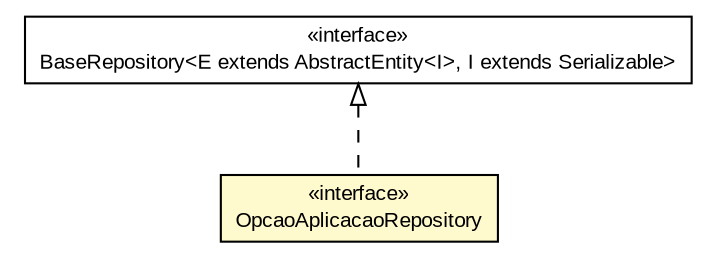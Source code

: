 #!/usr/local/bin/dot
#
# Class diagram 
# Generated by UMLGraph version R5_6 (http://www.umlgraph.org/)
#

digraph G {
	edge [fontname="arial",fontsize=10,labelfontname="arial",labelfontsize=10];
	node [fontname="arial",fontsize=10,shape=plaintext];
	nodesep=0.25;
	ranksep=0.5;
	// br.gov.to.sefaz.seg.persistence.repository.OpcaoAplicacaoRepository
	c8808 [label=<<table title="br.gov.to.sefaz.seg.persistence.repository.OpcaoAplicacaoRepository" border="0" cellborder="1" cellspacing="0" cellpadding="2" port="p" bgcolor="lemonChiffon" href="./OpcaoAplicacaoRepository.html">
		<tr><td><table border="0" cellspacing="0" cellpadding="1">
<tr><td align="center" balign="center"> &#171;interface&#187; </td></tr>
<tr><td align="center" balign="center"> OpcaoAplicacaoRepository </td></tr>
		</table></td></tr>
		</table>>, URL="./OpcaoAplicacaoRepository.html", fontname="arial", fontcolor="black", fontsize=10.0];
	//br.gov.to.sefaz.seg.persistence.repository.OpcaoAplicacaoRepository implements br.gov.to.sefaz.persistence.repository.BaseRepository<E extends br.gov.to.sefaz.persistence.entity.AbstractEntity<I>, I extends java.io.Serializable>
	c8815:p -> c8808:p [dir=back,arrowtail=empty,style=dashed];
	// br.gov.to.sefaz.persistence.repository.BaseRepository<E extends br.gov.to.sefaz.persistence.entity.AbstractEntity<I>, I extends java.io.Serializable>
	c8815 [label=<<table title="br.gov.to.sefaz.persistence.repository.BaseRepository" border="0" cellborder="1" cellspacing="0" cellpadding="2" port="p" href="http://java.sun.com/j2se/1.4.2/docs/api/br/gov/to/sefaz/persistence/repository/BaseRepository.html">
		<tr><td><table border="0" cellspacing="0" cellpadding="1">
<tr><td align="center" balign="center"> &#171;interface&#187; </td></tr>
<tr><td align="center" balign="center"> BaseRepository&lt;E extends AbstractEntity&lt;I&gt;, I extends Serializable&gt; </td></tr>
		</table></td></tr>
		</table>>, URL="http://java.sun.com/j2se/1.4.2/docs/api/br/gov/to/sefaz/persistence/repository/BaseRepository.html", fontname="arial", fontcolor="black", fontsize=10.0];
}

